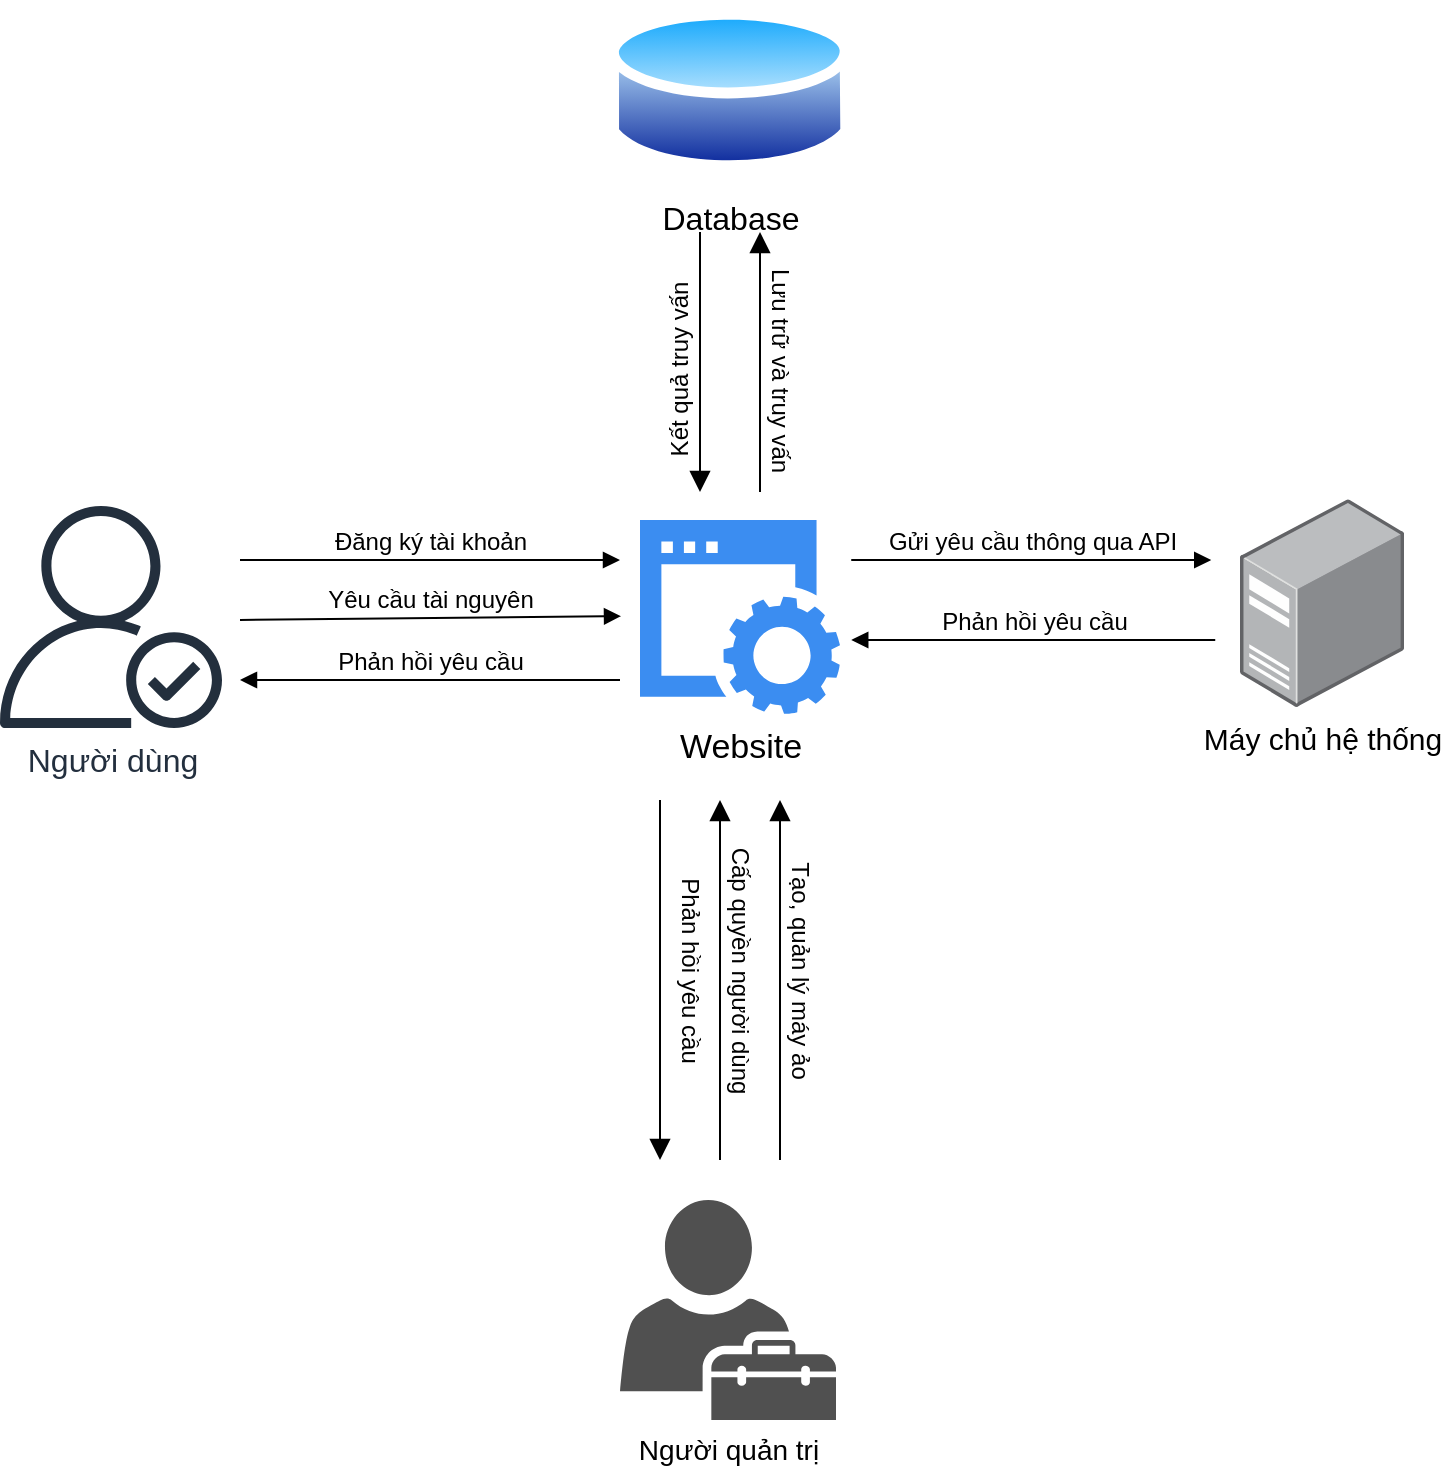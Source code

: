 <mxfile version="22.1.11" type="github">
  <diagram name="Page-1" id="kQclkC6t_OZ5plzZZ3qX">
    <mxGraphModel dx="1469" dy="793" grid="1" gridSize="10" guides="1" tooltips="1" connect="1" arrows="1" fold="1" page="1" pageScale="1" pageWidth="850" pageHeight="1100" math="0" shadow="0">
      <root>
        <mxCell id="0" />
        <mxCell id="1" parent="0" />
        <mxCell id="Rq47lQsszGIYjsCbyuHM-2" value="&lt;font style=&quot;font-size: 17px;&quot;&gt;Website&lt;/font&gt;" style="sketch=0;html=1;aspect=fixed;strokeColor=none;shadow=0;fillColor=#3B8DF1;verticalAlign=top;labelPosition=center;verticalLabelPosition=bottom;shape=mxgraph.gcp2.website" vertex="1" parent="1">
          <mxGeometry x="380" y="490" width="100" height="97" as="geometry" />
        </mxCell>
        <mxCell id="Rq47lQsszGIYjsCbyuHM-7" value="&lt;font style=&quot;font-size: 16px;&quot;&gt;Người dùng&lt;/font&gt;" style="sketch=0;outlineConnect=0;fontColor=#232F3E;gradientColor=none;fillColor=#232F3D;strokeColor=none;dashed=0;verticalLabelPosition=bottom;verticalAlign=top;align=center;html=1;fontSize=12;fontStyle=0;aspect=fixed;pointerEvents=1;shape=mxgraph.aws4.authenticated_user;" vertex="1" parent="1">
          <mxGeometry x="60" y="483" width="111" height="111" as="geometry" />
        </mxCell>
        <mxCell id="Rq47lQsszGIYjsCbyuHM-10" value="&lt;font style=&quot;font-size: 12px;&quot;&gt;Đăng ký tài khoản&lt;/font&gt;" style="html=1;verticalAlign=bottom;endArrow=block;curved=0;rounded=0;" edge="1" parent="1">
          <mxGeometry width="80" relative="1" as="geometry">
            <mxPoint x="180" y="510" as="sourcePoint" />
            <mxPoint x="370" y="510" as="targetPoint" />
          </mxGeometry>
        </mxCell>
        <mxCell id="Rq47lQsszGIYjsCbyuHM-11" value="&lt;font style=&quot;font-size: 12px;&quot;&gt;Yêu cầu tài nguyên&lt;/font&gt;" style="html=1;verticalAlign=bottom;endArrow=block;curved=0;rounded=0;entryX=-0.005;entryY=0.611;entryDx=0;entryDy=0;entryPerimeter=0;" edge="1" parent="1">
          <mxGeometry width="80" relative="1" as="geometry">
            <mxPoint x="180" y="540" as="sourcePoint" />
            <mxPoint x="370.51" y="538.077" as="targetPoint" />
          </mxGeometry>
        </mxCell>
        <mxCell id="Rq47lQsszGIYjsCbyuHM-12" value="&lt;font style=&quot;font-size: 16px;&quot;&gt;Database&lt;/font&gt;" style="image;aspect=fixed;perimeter=ellipsePerimeter;html=1;align=center;shadow=0;dashed=0;spacingTop=3;image=img/lib/active_directory/database.svg;" vertex="1" parent="1">
          <mxGeometry x="364" y="230" width="121.62" height="90" as="geometry" />
        </mxCell>
        <mxCell id="Rq47lQsszGIYjsCbyuHM-17" value="" style="html=1;verticalAlign=bottom;endArrow=block;curved=0;rounded=0;labelBackgroundColor=default;strokeColor=default;align=center;fontFamily=Helvetica;fontSize=11;fontColor=default;endSize=8;shape=connector;" edge="1" parent="1">
          <mxGeometry x="-0.143" y="110" width="80" relative="1" as="geometry">
            <mxPoint x="410" y="346" as="sourcePoint" />
            <mxPoint x="410" y="476" as="targetPoint" />
            <mxPoint as="offset" />
          </mxGeometry>
        </mxCell>
        <mxCell id="Rq47lQsszGIYjsCbyuHM-18" value="&lt;font style=&quot;font-size: 12px;&quot;&gt;Kết quả truy vấn&lt;/font&gt;" style="text;html=1;align=center;verticalAlign=middle;resizable=0;points=[];autosize=1;strokeColor=none;fillColor=none;fontSize=11;fontFamily=Helvetica;fontColor=default;rotation=-90;" vertex="1" parent="1">
          <mxGeometry x="345" y="400" width="110" height="30" as="geometry" />
        </mxCell>
        <mxCell id="Rq47lQsszGIYjsCbyuHM-20" value="" style="html=1;verticalAlign=bottom;endArrow=block;curved=0;rounded=0;labelBackgroundColor=default;strokeColor=default;align=center;fontFamily=Helvetica;fontSize=11;fontColor=default;endSize=8;shape=connector;" edge="1" parent="1">
          <mxGeometry x="-0.143" y="110" width="80" relative="1" as="geometry">
            <mxPoint x="440" y="476" as="sourcePoint" />
            <mxPoint x="440" y="346" as="targetPoint" />
            <mxPoint as="offset" />
          </mxGeometry>
        </mxCell>
        <mxCell id="Rq47lQsszGIYjsCbyuHM-21" value="&lt;font style=&quot;font-size: 12px;&quot;&gt;Lưu trữ và truy vấn&lt;/font&gt;" style="text;html=1;align=center;verticalAlign=middle;resizable=0;points=[];autosize=1;strokeColor=none;fillColor=none;fontSize=11;fontFamily=Helvetica;fontColor=default;rotation=90;" vertex="1" parent="1">
          <mxGeometry x="385" y="400" width="130" height="30" as="geometry" />
        </mxCell>
        <mxCell id="Rq47lQsszGIYjsCbyuHM-22" value="&lt;font style=&quot;font-size: 12px;&quot;&gt;Phản hồi yêu cầu&lt;/font&gt;" style="html=1;verticalAlign=bottom;endArrow=block;curved=0;rounded=0;" edge="1" parent="1">
          <mxGeometry width="80" relative="1" as="geometry">
            <mxPoint x="370" y="570" as="sourcePoint" />
            <mxPoint x="180" y="570" as="targetPoint" />
          </mxGeometry>
        </mxCell>
        <mxCell id="Rq47lQsszGIYjsCbyuHM-23" value="&lt;font style=&quot;font-size: 14px;&quot;&gt;Người quản trị&lt;/font&gt;" style="sketch=0;pointerEvents=1;shadow=0;dashed=0;html=1;strokeColor=none;fillColor=#505050;labelPosition=center;verticalLabelPosition=bottom;verticalAlign=top;outlineConnect=0;align=center;shape=mxgraph.office.users.tenant_admin;fontFamily=Helvetica;fontSize=11;fontColor=default;" vertex="1" parent="1">
          <mxGeometry x="370" y="830" width="108" height="110" as="geometry" />
        </mxCell>
        <mxCell id="Rq47lQsszGIYjsCbyuHM-25" value="&lt;font style=&quot;font-size: 12px;&quot;&gt;Tạo, quản lý máy ảo&lt;/font&gt;" style="text;html=1;align=center;verticalAlign=middle;resizable=0;points=[];autosize=1;strokeColor=none;fillColor=none;fontSize=11;fontFamily=Helvetica;fontColor=default;rotation=90;" vertex="1" parent="1">
          <mxGeometry x="395" y="700" width="130" height="30" as="geometry" />
        </mxCell>
        <mxCell id="Rq47lQsszGIYjsCbyuHM-26" value="" style="html=1;verticalAlign=bottom;endArrow=block;curved=0;rounded=0;labelBackgroundColor=default;strokeColor=default;align=center;fontFamily=Helvetica;fontSize=11;fontColor=default;endSize=8;shape=connector;" edge="1" parent="1">
          <mxGeometry x="-0.143" y="110" width="80" relative="1" as="geometry">
            <mxPoint x="450" y="810" as="sourcePoint" />
            <mxPoint x="450" y="630" as="targetPoint" />
            <mxPoint as="offset" />
          </mxGeometry>
        </mxCell>
        <mxCell id="Rq47lQsszGIYjsCbyuHM-28" value="&lt;font style=&quot;font-size: 12px;&quot;&gt;Phản hồi yêu cầu&lt;/font&gt;" style="text;html=1;align=center;verticalAlign=middle;resizable=0;points=[];autosize=1;strokeColor=none;fillColor=none;fontSize=11;fontFamily=Helvetica;fontColor=default;rotation=90;" vertex="1" parent="1">
          <mxGeometry x="345" y="700" width="120" height="30" as="geometry" />
        </mxCell>
        <mxCell id="Rq47lQsszGIYjsCbyuHM-29" value="" style="html=1;verticalAlign=bottom;endArrow=block;curved=0;rounded=0;labelBackgroundColor=default;strokeColor=default;align=center;fontFamily=Helvetica;fontSize=11;fontColor=default;endSize=8;shape=connector;" edge="1" parent="1">
          <mxGeometry x="-0.143" y="110" width="80" relative="1" as="geometry">
            <mxPoint x="390" y="630" as="sourcePoint" />
            <mxPoint x="390" y="810" as="targetPoint" />
            <mxPoint as="offset" />
          </mxGeometry>
        </mxCell>
        <mxCell id="Rq47lQsszGIYjsCbyuHM-30" value="&lt;font style=&quot;font-size: 12px;&quot;&gt;Cấp quyền&amp;nbsp;người dùng&lt;/font&gt;" style="text;html=1;align=center;verticalAlign=middle;resizable=0;points=[];autosize=1;strokeColor=none;fillColor=none;fontSize=11;fontFamily=Helvetica;fontColor=default;rotation=90;" vertex="1" parent="1">
          <mxGeometry x="355" y="700" width="150" height="30" as="geometry" />
        </mxCell>
        <mxCell id="Rq47lQsszGIYjsCbyuHM-31" value="" style="html=1;verticalAlign=bottom;endArrow=block;curved=0;rounded=0;labelBackgroundColor=default;strokeColor=default;align=center;fontFamily=Helvetica;fontSize=11;fontColor=default;endSize=8;shape=connector;" edge="1" parent="1">
          <mxGeometry x="-0.143" y="110" width="80" relative="1" as="geometry">
            <mxPoint x="420" y="810" as="sourcePoint" />
            <mxPoint x="420" y="630" as="targetPoint" />
            <mxPoint as="offset" />
          </mxGeometry>
        </mxCell>
        <mxCell id="Rq47lQsszGIYjsCbyuHM-33" value="&lt;font style=&quot;font-size: 15px;&quot;&gt;Máy chủ hệ thống&lt;/font&gt;" style="image;points=[];aspect=fixed;html=1;align=center;shadow=0;dashed=0;image=img/lib/allied_telesis/computer_and_terminals/Server_Desktop.svg;fontFamily=Helvetica;fontSize=11;fontColor=default;" vertex="1" parent="1">
          <mxGeometry x="680" y="479.5" width="82.04" height="104" as="geometry" />
        </mxCell>
        <mxCell id="Rq47lQsszGIYjsCbyuHM-34" value="&lt;font style=&quot;font-size: 12px;&quot;&gt;Gửi yêu cầu thông qua API&lt;/font&gt;" style="html=1;verticalAlign=bottom;endArrow=block;curved=0;rounded=0;" edge="1" parent="1">
          <mxGeometry width="80" relative="1" as="geometry">
            <mxPoint x="485.62" y="510" as="sourcePoint" />
            <mxPoint x="665.62" y="510" as="targetPoint" />
          </mxGeometry>
        </mxCell>
        <mxCell id="Rq47lQsszGIYjsCbyuHM-36" value="&lt;font style=&quot;font-size: 12px;&quot;&gt;Phản hồi yêu cầu&lt;/font&gt;" style="html=1;verticalAlign=bottom;endArrow=block;curved=0;rounded=0;" edge="1" parent="1">
          <mxGeometry x="-0.003" width="80" relative="1" as="geometry">
            <mxPoint x="667.62" y="550" as="sourcePoint" />
            <mxPoint x="485.62" y="550" as="targetPoint" />
            <mxPoint as="offset" />
          </mxGeometry>
        </mxCell>
      </root>
    </mxGraphModel>
  </diagram>
</mxfile>
